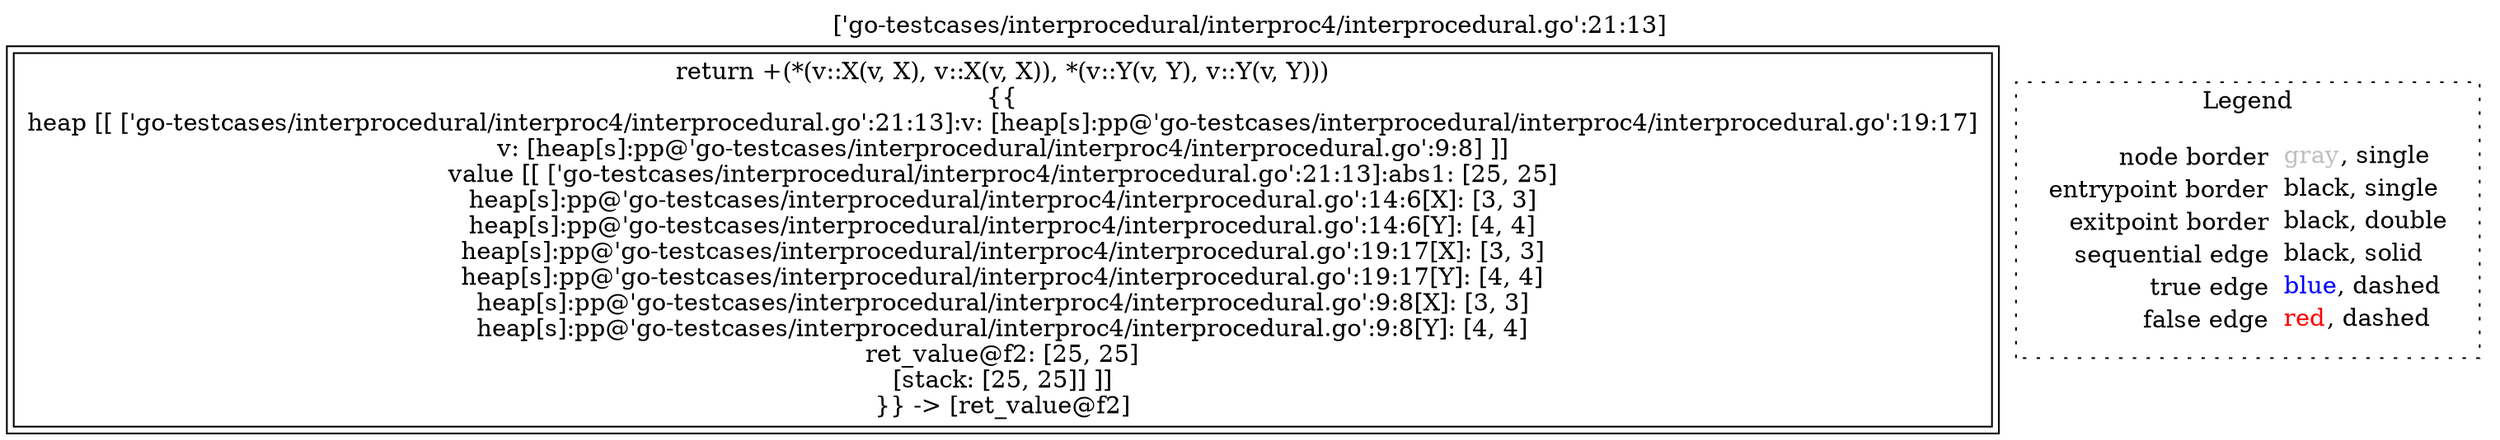 digraph {
	labelloc="t";
	label="['go-testcases/interprocedural/interproc4/interprocedural.go':21:13]";
	"node0" [shape="rect",color="black",peripheries="2",label=<return +(*(v::X(v, X), v::X(v, X)), *(v::Y(v, Y), v::Y(v, Y)))<BR/>{{<BR/>heap [[ ['go-testcases/interprocedural/interproc4/interprocedural.go':21:13]:v: [heap[s]:pp@'go-testcases/interprocedural/interproc4/interprocedural.go':19:17]<BR/>v: [heap[s]:pp@'go-testcases/interprocedural/interproc4/interprocedural.go':9:8] ]]<BR/>value [[ ['go-testcases/interprocedural/interproc4/interprocedural.go':21:13]:abs1: [25, 25]<BR/>heap[s]:pp@'go-testcases/interprocedural/interproc4/interprocedural.go':14:6[X]: [3, 3]<BR/>heap[s]:pp@'go-testcases/interprocedural/interproc4/interprocedural.go':14:6[Y]: [4, 4]<BR/>heap[s]:pp@'go-testcases/interprocedural/interproc4/interprocedural.go':19:17[X]: [3, 3]<BR/>heap[s]:pp@'go-testcases/interprocedural/interproc4/interprocedural.go':19:17[Y]: [4, 4]<BR/>heap[s]:pp@'go-testcases/interprocedural/interproc4/interprocedural.go':9:8[X]: [3, 3]<BR/>heap[s]:pp@'go-testcases/interprocedural/interproc4/interprocedural.go':9:8[Y]: [4, 4]<BR/>ret_value@f2: [25, 25]<BR/>[stack: [25, 25]] ]]<BR/>}} -&gt; [ret_value@f2]>];
subgraph cluster_legend {
	label="Legend";
	style=dotted;
	node [shape=plaintext];
	"legend" [label=<<table border="0" cellpadding="2" cellspacing="0" cellborder="0"><tr><td align="right">node border&nbsp;</td><td align="left"><font color="gray">gray</font>, single</td></tr><tr><td align="right">entrypoint border&nbsp;</td><td align="left"><font color="black">black</font>, single</td></tr><tr><td align="right">exitpoint border&nbsp;</td><td align="left"><font color="black">black</font>, double</td></tr><tr><td align="right">sequential edge&nbsp;</td><td align="left"><font color="black">black</font>, solid</td></tr><tr><td align="right">true edge&nbsp;</td><td align="left"><font color="blue">blue</font>, dashed</td></tr><tr><td align="right">false edge&nbsp;</td><td align="left"><font color="red">red</font>, dashed</td></tr></table>>];
}

}
